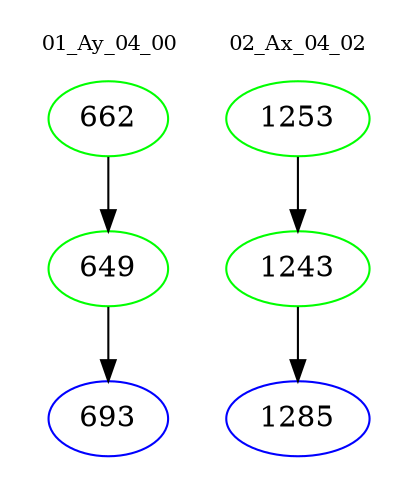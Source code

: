 digraph{
subgraph cluster_0 {
color = white
label = "01_Ay_04_00";
fontsize=10;
T0_662 [label="662", color="green"]
T0_662 -> T0_649 [color="black"]
T0_649 [label="649", color="green"]
T0_649 -> T0_693 [color="black"]
T0_693 [label="693", color="blue"]
}
subgraph cluster_1 {
color = white
label = "02_Ax_04_02";
fontsize=10;
T1_1253 [label="1253", color="green"]
T1_1253 -> T1_1243 [color="black"]
T1_1243 [label="1243", color="green"]
T1_1243 -> T1_1285 [color="black"]
T1_1285 [label="1285", color="blue"]
}
}
